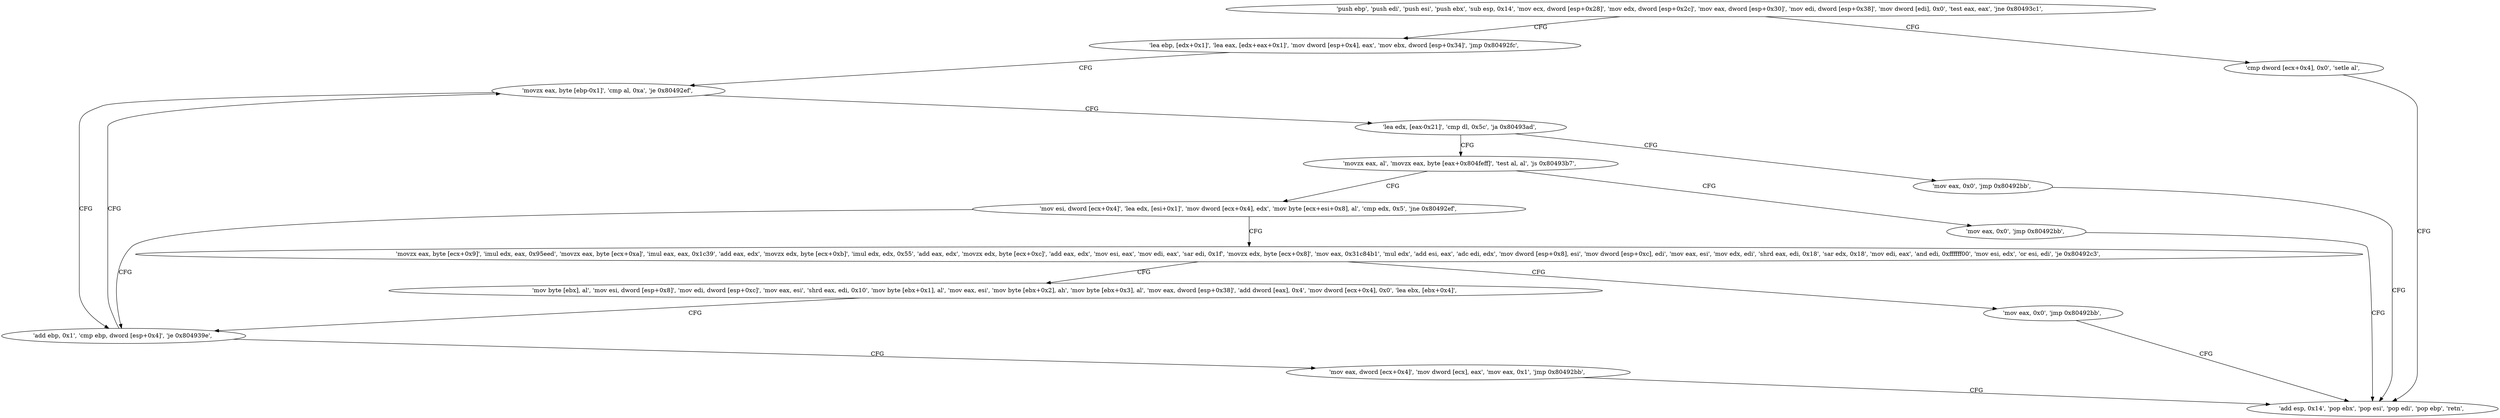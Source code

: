digraph "func" {
"134517391" [label = "'push ebp', 'push edi', 'push esi', 'push ebx', 'sub esp, 0x14', 'mov ecx, dword [esp+0x28]', 'mov edx, dword [esp+0x2c]', 'mov eax, dword [esp+0x30]', 'mov edi, dword [esp+0x38]', 'mov dword [edi], 0x0', 'test eax, eax', 'jne 0x80493c1', " ]
"134517697" [label = "'lea ebp, [edx+0x1]', 'lea eax, [edx+eax+0x1]', 'mov dword [esp+0x4], eax', 'mov ebx, dword [esp+0x34]', 'jmp 0x80492fc', " ]
"134517428" [label = "'cmp dword [ecx+0x4], 0x0', 'setle al', " ]
"134517500" [label = "'movzx eax, byte [ebp-0x1]', 'cmp al, 0xa', 'je 0x80492ef', " ]
"134517435" [label = "'add esp, 0x14', 'pop ebx', 'pop esi', 'pop edi', 'pop ebp', 'retn', " ]
"134517487" [label = "'add ebp, 0x1', 'cmp ebp, dword [esp+0x4]', 'je 0x804939e', " ]
"134517508" [label = "'lea edx, [eax-0x21]', 'cmp dl, 0x5c', 'ja 0x80493ad', " ]
"134517662" [label = "'mov eax, dword [ecx+0x4]', 'mov dword [ecx], eax', 'mov eax, 0x1', 'jmp 0x80492bb', " ]
"134517677" [label = "'mov eax, 0x0', 'jmp 0x80492bb', " ]
"134517520" [label = "'movzx eax, al', 'movzx eax, byte [eax+0x804feff]', 'test al, al', 'js 0x80493b7', " ]
"134517687" [label = "'mov eax, 0x0', 'jmp 0x80492bb', " ]
"134517538" [label = "'mov esi, dword [ecx+0x4]', 'lea edx, [esi+0x1]', 'mov dword [ecx+0x4], edx', 'mov byte [ecx+esi+0x8], al', 'cmp edx, 0x5', 'jne 0x80492ef', " ]
"134517556" [label = "'movzx eax, byte [ecx+0x9]', 'imul edx, eax, 0x95eed', 'movzx eax, byte [ecx+0xa]', 'imul eax, eax, 0x1c39', 'add eax, edx', 'movzx edx, byte [ecx+0xb]', 'imul edx, edx, 0x55', 'add eax, edx', 'movzx edx, byte [ecx+0xc]', 'add eax, edx', 'mov esi, eax', 'mov edi, eax', 'sar edi, 0x1f', 'movzx edx, byte [ecx+0x8]', 'mov eax, 0x31c84b1', 'mul edx', 'add esi, eax', 'adc edi, edx', 'mov dword [esp+0x8], esi', 'mov dword [esp+0xc], edi', 'mov eax, esi', 'mov edx, edi', 'shrd eax, edi, 0x18', 'sar edx, 0x18', 'mov edi, eax', 'and edi, 0xffffff00', 'mov esi, edx', 'or esi, edi', 'je 0x80492c3', " ]
"134517443" [label = "'mov byte [ebx], al', 'mov esi, dword [esp+0x8]', 'mov edi, dword [esp+0xc]', 'mov eax, esi', 'shrd eax, edi, 0x10', 'mov byte [ebx+0x1], al', 'mov eax, esi', 'mov byte [ebx+0x2], ah', 'mov byte [ebx+0x3], al', 'mov eax, dword [esp+0x38]', 'add dword [eax], 0x4', 'mov dword [ecx+0x4], 0x0', 'lea ebx, [ebx+0x4]', " ]
"134517652" [label = "'mov eax, 0x0', 'jmp 0x80492bb', " ]
"134517391" -> "134517697" [ label = "CFG" ]
"134517391" -> "134517428" [ label = "CFG" ]
"134517697" -> "134517500" [ label = "CFG" ]
"134517428" -> "134517435" [ label = "CFG" ]
"134517500" -> "134517487" [ label = "CFG" ]
"134517500" -> "134517508" [ label = "CFG" ]
"134517487" -> "134517662" [ label = "CFG" ]
"134517487" -> "134517500" [ label = "CFG" ]
"134517508" -> "134517677" [ label = "CFG" ]
"134517508" -> "134517520" [ label = "CFG" ]
"134517662" -> "134517435" [ label = "CFG" ]
"134517677" -> "134517435" [ label = "CFG" ]
"134517520" -> "134517687" [ label = "CFG" ]
"134517520" -> "134517538" [ label = "CFG" ]
"134517687" -> "134517435" [ label = "CFG" ]
"134517538" -> "134517487" [ label = "CFG" ]
"134517538" -> "134517556" [ label = "CFG" ]
"134517556" -> "134517443" [ label = "CFG" ]
"134517556" -> "134517652" [ label = "CFG" ]
"134517443" -> "134517487" [ label = "CFG" ]
"134517652" -> "134517435" [ label = "CFG" ]
}
